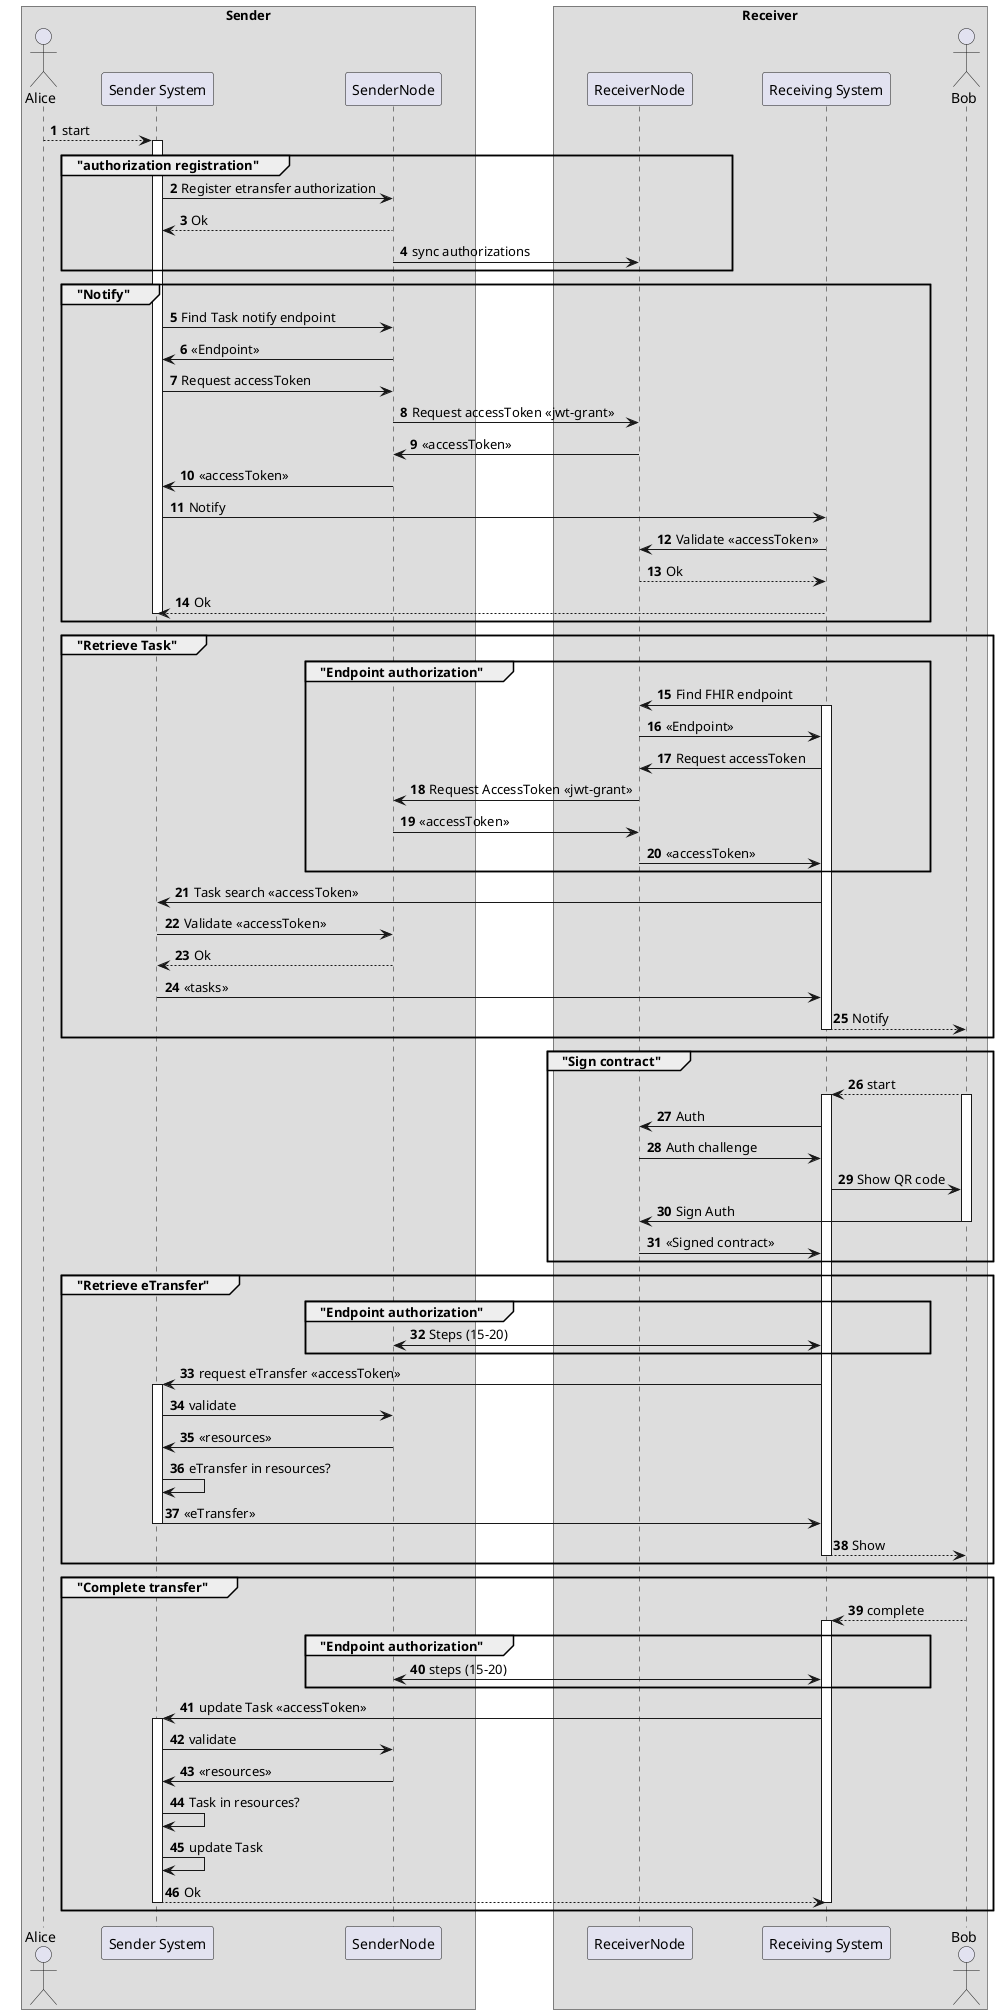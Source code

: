 @startuml
autonumber
skinparam ParticipantPadding 30
skinparam BoxPadding 20

Box Sender
  actor Alice
  participant "Sender System" as Sender
  participant SenderNode
end box
Box Receiver
  participant ReceiverNode
  participant "Receiving System" as Receiver
  actor Bob
end box

Alice --> Sender: start
activate Sender
group "authorization registration"
  Sender -> SenderNode: Register etransfer authorization
  SenderNode --> Sender: Ok
  SenderNode -> ReceiverNode: sync authorizations
end

group "Notify"
  Sender -> SenderNode: Find Task notify endpoint
  SenderNode -> Sender: <<Endpoint>>
  Sender -> SenderNode: Request accessToken
  SenderNode -> ReceiverNode:Request accessToken <<jwt-grant>>
  ReceiverNode -> SenderNode: <<accessToken>>
  SenderNode -> Sender: <<accessToken>>
  Sender -> Receiver: Notify
  Receiver -> ReceiverNode: Validate <<accessToken>>
  ReceiverNode --> Receiver: Ok
  Receiver --> Sender: Ok
  deactivate Sender
end

group "Retrieve Task"
  group "Endpoint authorization"
    Receiver -> ReceiverNode: Find FHIR endpoint
    activate Receiver
    ReceiverNode -> Receiver: <<Endpoint>>
    Receiver -> ReceiverNode: Request accessToken
    ReceiverNode -> SenderNode: Request AccessToken <<jwt-grant>>
    SenderNode -> ReceiverNode: <<accessToken>>
    ReceiverNode -> Receiver: <<accessToken>>
  end
  Receiver -> Sender: Task search <<accessToken>>
  Sender -> SenderNode: Validate <<accessToken>>
  SenderNode --> Sender: Ok
  Sender -> Receiver: <<tasks>>
  Receiver --> Bob: Notify
  deactivate Receiver
end

group "Sign contract"
  Bob --> Receiver: start
  activate Bob
  activate Receiver
  Receiver -> ReceiverNode: Auth
  ReceiverNode -> Receiver: Auth challenge
  Receiver -> Bob: Show QR code
  Bob -> ReceiverNode: Sign Auth
  deactivate Bob
  ReceiverNode -> Receiver: <<Signed contract>>
end

group "Retrieve eTransfer"
  group "Endpoint authorization"
   Receiver <-> SenderNode: Steps (15-20)
  end
  Receiver -> Sender: request eTransfer <<accessToken>>
  activate Sender
  Sender -> SenderNode: validate
  SenderNode -> Sender: <<resources>>
  Sender -> Sender: eTransfer in resources?
  Sender -> Receiver: <<eTransfer>>
  deactivate Sender
  Receiver --> Bob: Show
  deactivate Receiver
end

group "Complete transfer"
  Bob --> Receiver: complete
  activate Receiver
  group "Endpoint authorization"
    Receiver <-> SenderNode: steps (15-20)
  end
  Receiver -> Sender: update Task <<accessToken>>
  activate Sender
  Sender -> SenderNode: validate
  SenderNode -> Sender: <<resources>>
  Sender -> Sender: Task in resources?
  Sender -> Sender: update Task
  Sender --> Receiver: Ok
  deactivate Sender
  deactivate Receiver
end
@enduml
